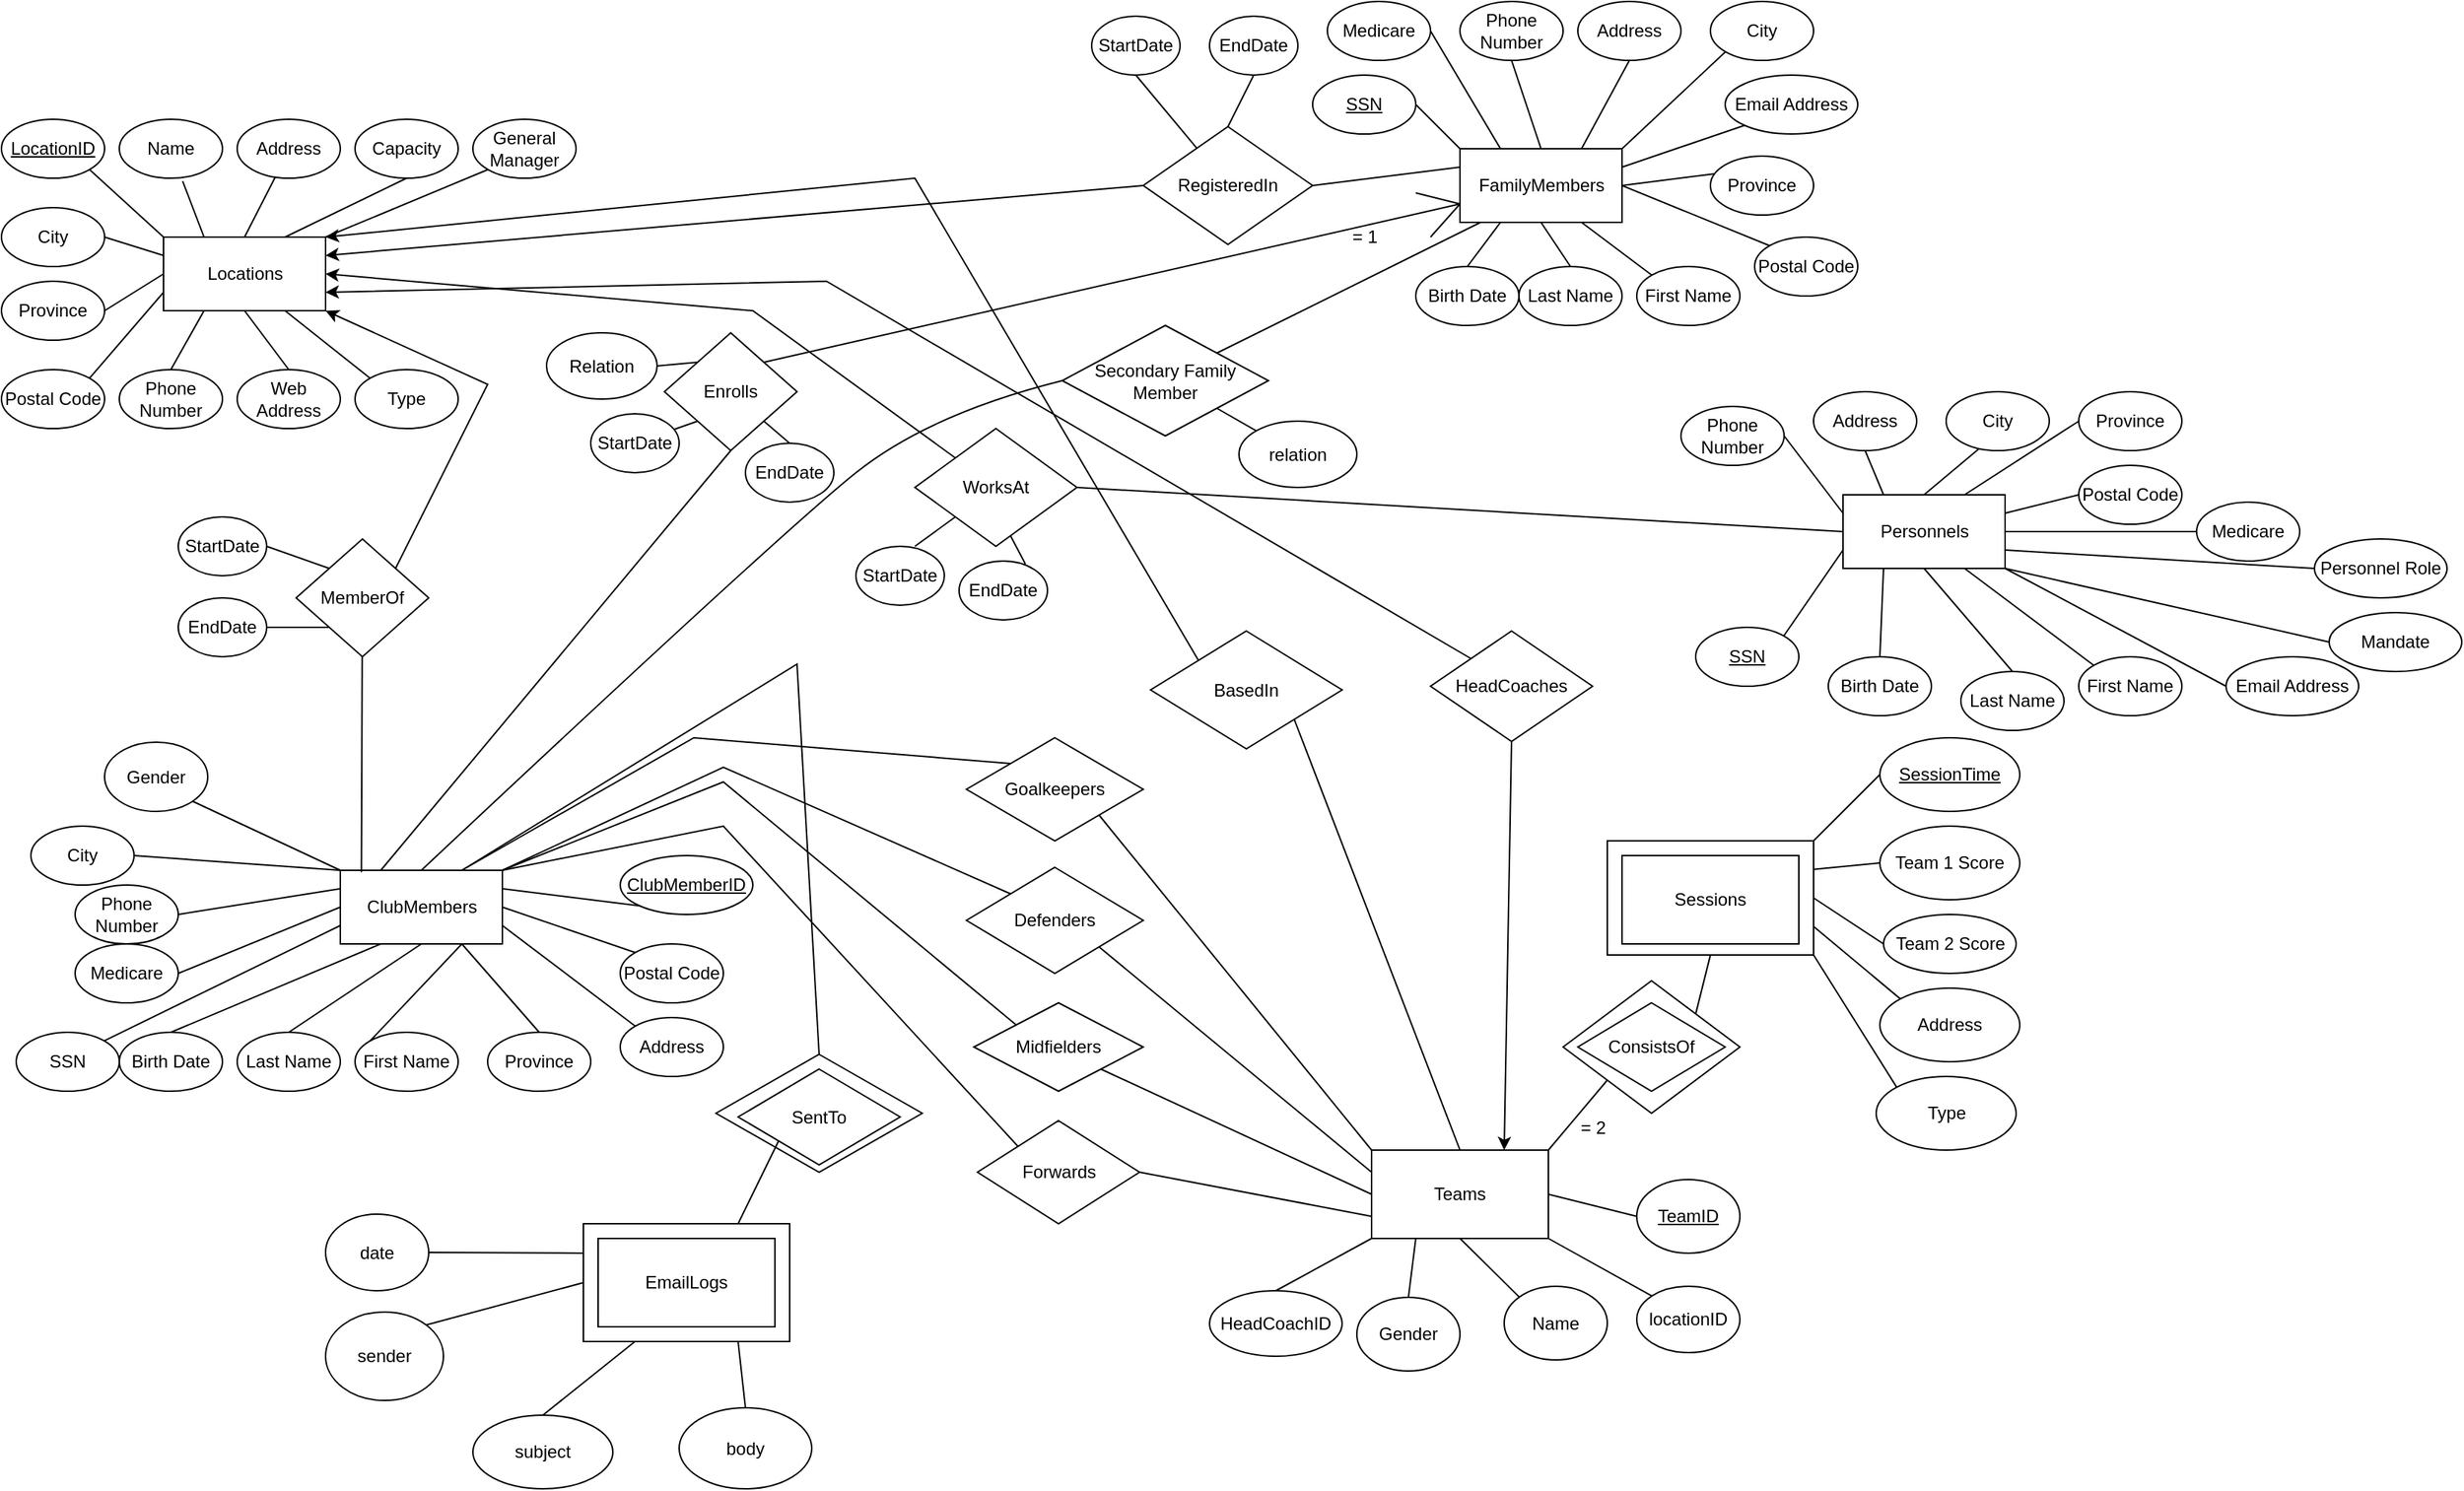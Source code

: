 <mxfile version="24.7.6">
  <diagram id="PduiRk3ix0ZuUrKhneiX" name="Page-1">
    <mxGraphModel dx="1017" dy="1063" grid="1" gridSize="10" guides="1" tooltips="1" connect="1" arrows="1" fold="1" page="1" pageScale="1" pageWidth="850" pageHeight="1100" math="0" shadow="0">
      <root>
        <mxCell id="0" />
        <mxCell id="1" parent="0" />
        <mxCell id="0dUQADnMDY5YHksmvv1D-4" value="" style="rhombus;whiteSpace=wrap;html=1;" vertex="1" parent="1">
          <mxGeometry x="495" y="715" width="140" height="80" as="geometry" />
        </mxCell>
        <mxCell id="0dUQADnMDY5YHksmvv1D-2" value="" style="rounded=0;whiteSpace=wrap;html=1;" vertex="1" parent="1">
          <mxGeometry x="405" y="830" width="140" height="80" as="geometry" />
        </mxCell>
        <mxCell id="QCpaHLtWhwNUp073Cbd7-27" value="" style="rhombus;whiteSpace=wrap;html=1;" parent="1" vertex="1">
          <mxGeometry x="1070" y="665" width="120" height="90" as="geometry" />
        </mxCell>
        <mxCell id="B6rONMkFjjqVBBVzJMFH-3" value="Locations" style="html=1;" parent="1" vertex="1">
          <mxGeometry x="120" y="160" width="110" height="50" as="geometry" />
        </mxCell>
        <mxCell id="B6rONMkFjjqVBBVzJMFH-4" value="&lt;u&gt;LocationID&lt;/u&gt;" style="ellipse;whiteSpace=wrap;html=1;" parent="1" vertex="1">
          <mxGeometry x="10" y="80" width="70" height="40" as="geometry" />
        </mxCell>
        <mxCell id="B6rONMkFjjqVBBVzJMFH-6" value="Type" style="ellipse;whiteSpace=wrap;html=1;" parent="1" vertex="1">
          <mxGeometry x="250" y="250" width="70" height="40" as="geometry" />
        </mxCell>
        <mxCell id="B6rONMkFjjqVBBVzJMFH-7" value="Web Address" style="ellipse;whiteSpace=wrap;html=1;" parent="1" vertex="1">
          <mxGeometry x="170" y="250" width="70" height="40" as="geometry" />
        </mxCell>
        <mxCell id="B6rONMkFjjqVBBVzJMFH-8" value="Phone Number" style="ellipse;whiteSpace=wrap;html=1;" parent="1" vertex="1">
          <mxGeometry x="90" y="250" width="70" height="40" as="geometry" />
        </mxCell>
        <mxCell id="B6rONMkFjjqVBBVzJMFH-9" value="Postal Code" style="ellipse;whiteSpace=wrap;html=1;" parent="1" vertex="1">
          <mxGeometry x="10" y="250" width="70" height="40" as="geometry" />
        </mxCell>
        <mxCell id="B6rONMkFjjqVBBVzJMFH-10" value="Province" style="ellipse;whiteSpace=wrap;html=1;" parent="1" vertex="1">
          <mxGeometry x="10" y="190" width="70" height="40" as="geometry" />
        </mxCell>
        <mxCell id="B6rONMkFjjqVBBVzJMFH-11" value="City" style="ellipse;whiteSpace=wrap;html=1;" parent="1" vertex="1">
          <mxGeometry x="10" y="140" width="70" height="40" as="geometry" />
        </mxCell>
        <mxCell id="B6rONMkFjjqVBBVzJMFH-12" value="Address" style="ellipse;whiteSpace=wrap;html=1;" parent="1" vertex="1">
          <mxGeometry x="170" y="80" width="70" height="40" as="geometry" />
        </mxCell>
        <mxCell id="B6rONMkFjjqVBBVzJMFH-13" value="Name" style="ellipse;whiteSpace=wrap;html=1;" parent="1" vertex="1">
          <mxGeometry x="90" y="80" width="70" height="40" as="geometry" />
        </mxCell>
        <mxCell id="B6rONMkFjjqVBBVzJMFH-14" value="General Manager" style="ellipse;whiteSpace=wrap;html=1;" parent="1" vertex="1">
          <mxGeometry x="330" y="80" width="70" height="40" as="geometry" />
        </mxCell>
        <mxCell id="B6rONMkFjjqVBBVzJMFH-15" value="Capacity" style="ellipse;whiteSpace=wrap;html=1;" parent="1" vertex="1">
          <mxGeometry x="250" y="80" width="70" height="40" as="geometry" />
        </mxCell>
        <mxCell id="B6rONMkFjjqVBBVzJMFH-16" value="" style="endArrow=none;html=1;rounded=0;entryX=0;entryY=0;entryDx=0;entryDy=0;exitX=1;exitY=1;exitDx=0;exitDy=0;" parent="1" source="B6rONMkFjjqVBBVzJMFH-4" target="B6rONMkFjjqVBBVzJMFH-3" edge="1">
          <mxGeometry width="50" height="50" relative="1" as="geometry">
            <mxPoint x="100" y="210" as="sourcePoint" />
            <mxPoint x="150" y="160" as="targetPoint" />
          </mxGeometry>
        </mxCell>
        <mxCell id="B6rONMkFjjqVBBVzJMFH-17" value="" style="endArrow=none;html=1;rounded=0;entryX=0.614;entryY=1.05;entryDx=0;entryDy=0;entryPerimeter=0;exitX=0.25;exitY=0;exitDx=0;exitDy=0;" parent="1" source="B6rONMkFjjqVBBVzJMFH-3" target="B6rONMkFjjqVBBVzJMFH-13" edge="1">
          <mxGeometry width="50" height="50" relative="1" as="geometry">
            <mxPoint x="190" y="180" as="sourcePoint" />
            <mxPoint x="240" y="130" as="targetPoint" />
          </mxGeometry>
        </mxCell>
        <mxCell id="B6rONMkFjjqVBBVzJMFH-18" value="" style="endArrow=none;html=1;rounded=0;entryX=0.371;entryY=0.975;entryDx=0;entryDy=0;entryPerimeter=0;exitX=0.5;exitY=0;exitDx=0;exitDy=0;" parent="1" source="B6rONMkFjjqVBBVzJMFH-3" target="B6rONMkFjjqVBBVzJMFH-12" edge="1">
          <mxGeometry width="50" height="50" relative="1" as="geometry">
            <mxPoint x="180" y="170" as="sourcePoint" />
            <mxPoint x="280" y="140" as="targetPoint" />
          </mxGeometry>
        </mxCell>
        <mxCell id="B6rONMkFjjqVBBVzJMFH-19" value="" style="endArrow=none;html=1;rounded=0;entryX=0.5;entryY=1;entryDx=0;entryDy=0;exitX=0.75;exitY=0;exitDx=0;exitDy=0;" parent="1" source="B6rONMkFjjqVBBVzJMFH-3" target="B6rONMkFjjqVBBVzJMFH-15" edge="1">
          <mxGeometry width="50" height="50" relative="1" as="geometry">
            <mxPoint x="260" y="200" as="sourcePoint" />
            <mxPoint x="310" y="150" as="targetPoint" />
          </mxGeometry>
        </mxCell>
        <mxCell id="B6rONMkFjjqVBBVzJMFH-20" value="" style="endArrow=none;html=1;rounded=0;entryX=0;entryY=1;entryDx=0;entryDy=0;exitX=1;exitY=0;exitDx=0;exitDy=0;" parent="1" source="B6rONMkFjjqVBBVzJMFH-3" target="B6rONMkFjjqVBBVzJMFH-14" edge="1">
          <mxGeometry width="50" height="50" relative="1" as="geometry">
            <mxPoint x="270" y="190" as="sourcePoint" />
            <mxPoint x="320" y="140" as="targetPoint" />
          </mxGeometry>
        </mxCell>
        <mxCell id="B6rONMkFjjqVBBVzJMFH-21" value="" style="endArrow=none;html=1;rounded=0;entryX=1;entryY=0.5;entryDx=0;entryDy=0;exitX=0;exitY=0.25;exitDx=0;exitDy=0;" parent="1" source="B6rONMkFjjqVBBVzJMFH-3" target="B6rONMkFjjqVBBVzJMFH-11" edge="1">
          <mxGeometry width="50" height="50" relative="1" as="geometry">
            <mxPoint x="70" y="360" as="sourcePoint" />
            <mxPoint x="120" y="310" as="targetPoint" />
          </mxGeometry>
        </mxCell>
        <mxCell id="B6rONMkFjjqVBBVzJMFH-22" value="" style="endArrow=none;html=1;rounded=0;entryX=1;entryY=0.5;entryDx=0;entryDy=0;exitX=0;exitY=0.5;exitDx=0;exitDy=0;" parent="1" source="B6rONMkFjjqVBBVzJMFH-3" target="B6rONMkFjjqVBBVzJMFH-10" edge="1">
          <mxGeometry width="50" height="50" relative="1" as="geometry">
            <mxPoint x="80" y="250" as="sourcePoint" />
            <mxPoint x="130" y="200" as="targetPoint" />
          </mxGeometry>
        </mxCell>
        <mxCell id="B6rONMkFjjqVBBVzJMFH-23" value="" style="endArrow=none;html=1;rounded=0;entryX=1;entryY=0;entryDx=0;entryDy=0;exitX=0;exitY=0.75;exitDx=0;exitDy=0;" parent="1" source="B6rONMkFjjqVBBVzJMFH-3" target="B6rONMkFjjqVBBVzJMFH-9" edge="1">
          <mxGeometry width="50" height="50" relative="1" as="geometry">
            <mxPoint x="110" y="270" as="sourcePoint" />
            <mxPoint x="160" y="220" as="targetPoint" />
          </mxGeometry>
        </mxCell>
        <mxCell id="B6rONMkFjjqVBBVzJMFH-24" value="" style="endArrow=none;html=1;rounded=0;entryX=0.25;entryY=1;entryDx=0;entryDy=0;exitX=0.5;exitY=0;exitDx=0;exitDy=0;" parent="1" source="B6rONMkFjjqVBBVzJMFH-8" target="B6rONMkFjjqVBBVzJMFH-3" edge="1">
          <mxGeometry width="50" height="50" relative="1" as="geometry">
            <mxPoint x="140" y="270" as="sourcePoint" />
            <mxPoint x="190" y="220" as="targetPoint" />
          </mxGeometry>
        </mxCell>
        <mxCell id="B6rONMkFjjqVBBVzJMFH-25" value="" style="endArrow=none;html=1;rounded=0;entryX=0.5;entryY=1;entryDx=0;entryDy=0;exitX=0.5;exitY=0;exitDx=0;exitDy=0;" parent="1" source="B6rONMkFjjqVBBVzJMFH-7" target="B6rONMkFjjqVBBVzJMFH-3" edge="1">
          <mxGeometry width="50" height="50" relative="1" as="geometry">
            <mxPoint x="190" y="270" as="sourcePoint" />
            <mxPoint x="240" y="220" as="targetPoint" />
          </mxGeometry>
        </mxCell>
        <mxCell id="B6rONMkFjjqVBBVzJMFH-26" value="" style="endArrow=none;html=1;rounded=0;entryX=0.75;entryY=1;entryDx=0;entryDy=0;exitX=0;exitY=0;exitDx=0;exitDy=0;" parent="1" source="B6rONMkFjjqVBBVzJMFH-6" target="B6rONMkFjjqVBBVzJMFH-3" edge="1">
          <mxGeometry width="50" height="50" relative="1" as="geometry">
            <mxPoint x="250" y="250" as="sourcePoint" />
            <mxPoint x="300" y="200" as="targetPoint" />
          </mxGeometry>
        </mxCell>
        <mxCell id="B6rONMkFjjqVBBVzJMFH-30" value="ClubMembers" style="html=1;" parent="1" vertex="1">
          <mxGeometry x="240" y="590" width="110" height="50" as="geometry" />
        </mxCell>
        <mxCell id="B6rONMkFjjqVBBVzJMFH-31" value="City" style="ellipse;whiteSpace=wrap;html=1;" parent="1" vertex="1">
          <mxGeometry x="30" y="560" width="70" height="40" as="geometry" />
        </mxCell>
        <mxCell id="B6rONMkFjjqVBBVzJMFH-32" value="First Name" style="ellipse;whiteSpace=wrap;html=1;" parent="1" vertex="1">
          <mxGeometry x="250" y="700" width="70" height="40" as="geometry" />
        </mxCell>
        <mxCell id="B6rONMkFjjqVBBVzJMFH-33" value="Last Name" style="ellipse;whiteSpace=wrap;html=1;" parent="1" vertex="1">
          <mxGeometry x="170" y="700" width="70" height="40" as="geometry" />
        </mxCell>
        <mxCell id="B6rONMkFjjqVBBVzJMFH-34" value="Birth Date" style="ellipse;whiteSpace=wrap;html=1;" parent="1" vertex="1">
          <mxGeometry x="90" y="700" width="70" height="40" as="geometry" />
        </mxCell>
        <mxCell id="B6rONMkFjjqVBBVzJMFH-35" value="SSN" style="ellipse;whiteSpace=wrap;html=1;" parent="1" vertex="1">
          <mxGeometry x="20" y="700" width="70" height="40" as="geometry" />
        </mxCell>
        <mxCell id="B6rONMkFjjqVBBVzJMFH-36" value="Medicare" style="ellipse;whiteSpace=wrap;html=1;" parent="1" vertex="1">
          <mxGeometry x="60" y="640" width="70" height="40" as="geometry" />
        </mxCell>
        <mxCell id="B6rONMkFjjqVBBVzJMFH-37" value="Phone Number" style="ellipse;whiteSpace=wrap;html=1;" parent="1" vertex="1">
          <mxGeometry x="60" y="600" width="70" height="40" as="geometry" />
        </mxCell>
        <mxCell id="B6rONMkFjjqVBBVzJMFH-38" value="Address" style="ellipse;whiteSpace=wrap;html=1;" parent="1" vertex="1">
          <mxGeometry x="430" y="690" width="70" height="40" as="geometry" />
        </mxCell>
        <mxCell id="B6rONMkFjjqVBBVzJMFH-39" value="Province" style="ellipse;whiteSpace=wrap;html=1;" parent="1" vertex="1">
          <mxGeometry x="340" y="700" width="70" height="40" as="geometry" />
        </mxCell>
        <mxCell id="B6rONMkFjjqVBBVzJMFH-40" value="&lt;u&gt;ClubMemberID&lt;/u&gt;" style="ellipse;whiteSpace=wrap;html=1;" parent="1" vertex="1">
          <mxGeometry x="430" y="580" width="90" height="40" as="geometry" />
        </mxCell>
        <mxCell id="B6rONMkFjjqVBBVzJMFH-41" value="Postal Code" style="ellipse;whiteSpace=wrap;html=1;" parent="1" vertex="1">
          <mxGeometry x="430" y="640" width="70" height="40" as="geometry" />
        </mxCell>
        <mxCell id="B6rONMkFjjqVBBVzJMFH-42" value="" style="endArrow=none;html=1;rounded=0;entryX=0;entryY=0;entryDx=0;entryDy=0;exitX=1;exitY=0.5;exitDx=0;exitDy=0;" parent="1" source="B6rONMkFjjqVBBVzJMFH-31" target="B6rONMkFjjqVBBVzJMFH-30" edge="1">
          <mxGeometry width="50" height="50" relative="1" as="geometry">
            <mxPoint x="130.0" y="580" as="sourcePoint" />
            <mxPoint x="20" y="590" as="targetPoint" />
          </mxGeometry>
        </mxCell>
        <mxCell id="B6rONMkFjjqVBBVzJMFH-43" value="" style="endArrow=none;html=1;rounded=0;entryX=0.5;entryY=0;entryDx=0;entryDy=0;exitX=0.75;exitY=1;exitDx=0;exitDy=0;" parent="1" source="B6rONMkFjjqVBBVzJMFH-30" target="B6rONMkFjjqVBBVzJMFH-39" edge="1">
          <mxGeometry width="50" height="50" relative="1" as="geometry">
            <mxPoint x="60" y="610" as="sourcePoint" />
            <mxPoint x="375.0" y="700" as="targetPoint" />
          </mxGeometry>
        </mxCell>
        <mxCell id="B6rONMkFjjqVBBVzJMFH-44" value="" style="endArrow=none;html=1;rounded=0;entryX=0;entryY=0;entryDx=0;entryDy=0;exitX=1;exitY=0.75;exitDx=0;exitDy=0;" parent="1" source="B6rONMkFjjqVBBVzJMFH-30" target="B6rONMkFjjqVBBVzJMFH-38" edge="1">
          <mxGeometry width="50" height="50" relative="1" as="geometry">
            <mxPoint x="50" y="600" as="sourcePoint" />
            <mxPoint x="150" y="570" as="targetPoint" />
          </mxGeometry>
        </mxCell>
        <mxCell id="B6rONMkFjjqVBBVzJMFH-45" value="" style="endArrow=none;html=1;rounded=0;entryX=0;entryY=0;entryDx=0;entryDy=0;exitX=1;exitY=0.5;exitDx=0;exitDy=0;" parent="1" source="B6rONMkFjjqVBBVzJMFH-30" target="B6rONMkFjjqVBBVzJMFH-41" edge="1">
          <mxGeometry width="50" height="50" relative="1" as="geometry">
            <mxPoint x="130" y="630" as="sourcePoint" />
            <mxPoint x="180" y="580" as="targetPoint" />
          </mxGeometry>
        </mxCell>
        <mxCell id="B6rONMkFjjqVBBVzJMFH-46" value="" style="endArrow=none;html=1;rounded=0;entryX=0;entryY=1;entryDx=0;entryDy=0;exitX=1;exitY=0.25;exitDx=0;exitDy=0;" parent="1" source="B6rONMkFjjqVBBVzJMFH-30" target="B6rONMkFjjqVBBVzJMFH-40" edge="1">
          <mxGeometry width="50" height="50" relative="1" as="geometry">
            <mxPoint x="140" y="620" as="sourcePoint" />
            <mxPoint x="190" y="570" as="targetPoint" />
          </mxGeometry>
        </mxCell>
        <mxCell id="B6rONMkFjjqVBBVzJMFH-47" value="" style="endArrow=none;html=1;rounded=0;entryX=1;entryY=0.5;entryDx=0;entryDy=0;exitX=0;exitY=0.25;exitDx=0;exitDy=0;" parent="1" source="B6rONMkFjjqVBBVzJMFH-30" target="B6rONMkFjjqVBBVzJMFH-37" edge="1">
          <mxGeometry width="50" height="50" relative="1" as="geometry">
            <mxPoint x="-60" y="790" as="sourcePoint" />
            <mxPoint x="-10" y="740" as="targetPoint" />
          </mxGeometry>
        </mxCell>
        <mxCell id="B6rONMkFjjqVBBVzJMFH-48" value="" style="endArrow=none;html=1;rounded=0;entryX=1;entryY=0.5;entryDx=0;entryDy=0;exitX=0;exitY=0.5;exitDx=0;exitDy=0;" parent="1" source="B6rONMkFjjqVBBVzJMFH-30" target="B6rONMkFjjqVBBVzJMFH-36" edge="1">
          <mxGeometry width="50" height="50" relative="1" as="geometry">
            <mxPoint x="-50" y="680" as="sourcePoint" />
            <mxPoint y="630" as="targetPoint" />
          </mxGeometry>
        </mxCell>
        <mxCell id="B6rONMkFjjqVBBVzJMFH-49" value="" style="endArrow=none;html=1;rounded=0;entryX=1;entryY=0;entryDx=0;entryDy=0;exitX=0;exitY=0.75;exitDx=0;exitDy=0;" parent="1" source="B6rONMkFjjqVBBVzJMFH-30" target="B6rONMkFjjqVBBVzJMFH-35" edge="1">
          <mxGeometry width="50" height="50" relative="1" as="geometry">
            <mxPoint x="-20" y="700" as="sourcePoint" />
            <mxPoint x="30" y="650" as="targetPoint" />
          </mxGeometry>
        </mxCell>
        <mxCell id="B6rONMkFjjqVBBVzJMFH-50" value="" style="endArrow=none;html=1;rounded=0;entryX=0.25;entryY=1;entryDx=0;entryDy=0;exitX=0.5;exitY=0;exitDx=0;exitDy=0;" parent="1" source="B6rONMkFjjqVBBVzJMFH-34" target="B6rONMkFjjqVBBVzJMFH-30" edge="1">
          <mxGeometry width="50" height="50" relative="1" as="geometry">
            <mxPoint x="10" y="700" as="sourcePoint" />
            <mxPoint x="60" y="650" as="targetPoint" />
          </mxGeometry>
        </mxCell>
        <mxCell id="B6rONMkFjjqVBBVzJMFH-51" value="" style="endArrow=none;html=1;rounded=0;entryX=0.5;entryY=1;entryDx=0;entryDy=0;exitX=0.5;exitY=0;exitDx=0;exitDy=0;" parent="1" source="B6rONMkFjjqVBBVzJMFH-33" target="B6rONMkFjjqVBBVzJMFH-30" edge="1">
          <mxGeometry width="50" height="50" relative="1" as="geometry">
            <mxPoint x="60" y="700" as="sourcePoint" />
            <mxPoint x="110" y="650" as="targetPoint" />
          </mxGeometry>
        </mxCell>
        <mxCell id="B6rONMkFjjqVBBVzJMFH-52" value="" style="endArrow=none;html=1;rounded=0;entryX=0.75;entryY=1;entryDx=0;entryDy=0;exitX=0;exitY=0;exitDx=0;exitDy=0;" parent="1" source="B6rONMkFjjqVBBVzJMFH-32" target="B6rONMkFjjqVBBVzJMFH-30" edge="1">
          <mxGeometry width="50" height="50" relative="1" as="geometry">
            <mxPoint x="120" y="680" as="sourcePoint" />
            <mxPoint x="170" y="630" as="targetPoint" />
          </mxGeometry>
        </mxCell>
        <mxCell id="B6rONMkFjjqVBBVzJMFH-54" value="FamilyMembers" style="html=1;" parent="1" vertex="1">
          <mxGeometry x="1000" y="100" width="110" height="50" as="geometry" />
        </mxCell>
        <mxCell id="B6rONMkFjjqVBBVzJMFH-55" value="City" style="ellipse;whiteSpace=wrap;html=1;" parent="1" vertex="1">
          <mxGeometry x="1170" width="70" height="40" as="geometry" />
        </mxCell>
        <mxCell id="B6rONMkFjjqVBBVzJMFH-56" value="First Name" style="ellipse;whiteSpace=wrap;html=1;" parent="1" vertex="1">
          <mxGeometry x="1120" y="180" width="70" height="40" as="geometry" />
        </mxCell>
        <mxCell id="B6rONMkFjjqVBBVzJMFH-57" value="Last Name" style="ellipse;whiteSpace=wrap;html=1;" parent="1" vertex="1">
          <mxGeometry x="1040" y="180" width="70" height="40" as="geometry" />
        </mxCell>
        <mxCell id="B6rONMkFjjqVBBVzJMFH-58" value="Birth Date" style="ellipse;whiteSpace=wrap;html=1;" parent="1" vertex="1">
          <mxGeometry x="970" y="180" width="70" height="40" as="geometry" />
        </mxCell>
        <mxCell id="B6rONMkFjjqVBBVzJMFH-59" value="&lt;u&gt;SSN&lt;/u&gt;" style="ellipse;whiteSpace=wrap;html=1;" parent="1" vertex="1">
          <mxGeometry x="900" y="50" width="70" height="40" as="geometry" />
        </mxCell>
        <mxCell id="B6rONMkFjjqVBBVzJMFH-60" value="Medicare" style="ellipse;whiteSpace=wrap;html=1;" parent="1" vertex="1">
          <mxGeometry x="910" width="70" height="40" as="geometry" />
        </mxCell>
        <mxCell id="B6rONMkFjjqVBBVzJMFH-61" value="Phone Number" style="ellipse;whiteSpace=wrap;html=1;" parent="1" vertex="1">
          <mxGeometry x="1000" width="70" height="40" as="geometry" />
        </mxCell>
        <mxCell id="B6rONMkFjjqVBBVzJMFH-62" value="Address" style="ellipse;whiteSpace=wrap;html=1;" parent="1" vertex="1">
          <mxGeometry x="1080" width="70" height="40" as="geometry" />
        </mxCell>
        <mxCell id="B6rONMkFjjqVBBVzJMFH-63" value="Province" style="ellipse;whiteSpace=wrap;html=1;" parent="1" vertex="1">
          <mxGeometry x="1170" y="105" width="70" height="40" as="geometry" />
        </mxCell>
        <mxCell id="B6rONMkFjjqVBBVzJMFH-64" value="Email Address" style="ellipse;whiteSpace=wrap;html=1;" parent="1" vertex="1">
          <mxGeometry x="1180" y="50" width="90" height="40" as="geometry" />
        </mxCell>
        <mxCell id="B6rONMkFjjqVBBVzJMFH-65" value="Postal Code" style="ellipse;whiteSpace=wrap;html=1;" parent="1" vertex="1">
          <mxGeometry x="1200" y="160" width="70" height="40" as="geometry" />
        </mxCell>
        <mxCell id="B6rONMkFjjqVBBVzJMFH-66" value="" style="endArrow=none;html=1;rounded=0;exitX=0;exitY=1;exitDx=0;exitDy=0;" parent="1" source="B6rONMkFjjqVBBVzJMFH-55" edge="1">
          <mxGeometry width="50" height="50" relative="1" as="geometry">
            <mxPoint x="700" y="300" as="sourcePoint" />
            <mxPoint x="1110" y="100" as="targetPoint" />
          </mxGeometry>
        </mxCell>
        <mxCell id="B6rONMkFjjqVBBVzJMFH-67" value="" style="endArrow=none;html=1;rounded=0;entryX=0.043;entryY=0.3;entryDx=0;entryDy=0;exitX=1;exitY=0.5;exitDx=0;exitDy=0;entryPerimeter=0;" parent="1" source="B6rONMkFjjqVBBVzJMFH-54" target="B6rONMkFjjqVBBVzJMFH-63" edge="1">
          <mxGeometry width="50" height="50" relative="1" as="geometry">
            <mxPoint x="790" y="270" as="sourcePoint" />
            <mxPoint x="840" y="220" as="targetPoint" />
          </mxGeometry>
        </mxCell>
        <mxCell id="B6rONMkFjjqVBBVzJMFH-68" value="" style="endArrow=none;html=1;rounded=0;entryX=0.5;entryY=1;entryDx=0;entryDy=0;exitX=0.75;exitY=0;exitDx=0;exitDy=0;" parent="1" source="B6rONMkFjjqVBBVzJMFH-54" target="B6rONMkFjjqVBBVzJMFH-62" edge="1">
          <mxGeometry width="50" height="50" relative="1" as="geometry">
            <mxPoint x="780" y="260" as="sourcePoint" />
            <mxPoint x="880" y="230" as="targetPoint" />
          </mxGeometry>
        </mxCell>
        <mxCell id="B6rONMkFjjqVBBVzJMFH-69" value="" style="endArrow=none;html=1;rounded=0;entryX=0;entryY=0;entryDx=0;entryDy=0;exitX=1;exitY=0.5;exitDx=0;exitDy=0;" parent="1" source="B6rONMkFjjqVBBVzJMFH-54" target="B6rONMkFjjqVBBVzJMFH-65" edge="1">
          <mxGeometry width="50" height="50" relative="1" as="geometry">
            <mxPoint x="860" y="290" as="sourcePoint" />
            <mxPoint x="910" y="240" as="targetPoint" />
          </mxGeometry>
        </mxCell>
        <mxCell id="B6rONMkFjjqVBBVzJMFH-70" value="" style="endArrow=none;html=1;rounded=0;entryX=0;entryY=1;entryDx=0;entryDy=0;exitX=1;exitY=0.25;exitDx=0;exitDy=0;" parent="1" source="B6rONMkFjjqVBBVzJMFH-54" target="B6rONMkFjjqVBBVzJMFH-64" edge="1">
          <mxGeometry width="50" height="50" relative="1" as="geometry">
            <mxPoint x="870" y="280" as="sourcePoint" />
            <mxPoint x="920" y="230" as="targetPoint" />
          </mxGeometry>
        </mxCell>
        <mxCell id="B6rONMkFjjqVBBVzJMFH-71" value="" style="endArrow=none;html=1;rounded=0;entryX=0.5;entryY=1;entryDx=0;entryDy=0;exitX=0.5;exitY=0;exitDx=0;exitDy=0;" parent="1" source="B6rONMkFjjqVBBVzJMFH-54" target="B6rONMkFjjqVBBVzJMFH-61" edge="1">
          <mxGeometry width="50" height="50" relative="1" as="geometry">
            <mxPoint x="670" y="450" as="sourcePoint" />
            <mxPoint x="720" y="400" as="targetPoint" />
          </mxGeometry>
        </mxCell>
        <mxCell id="B6rONMkFjjqVBBVzJMFH-72" value="" style="endArrow=none;html=1;rounded=0;entryX=1;entryY=0.5;entryDx=0;entryDy=0;exitX=0.25;exitY=0;exitDx=0;exitDy=0;" parent="1" source="B6rONMkFjjqVBBVzJMFH-54" target="B6rONMkFjjqVBBVzJMFH-60" edge="1">
          <mxGeometry width="50" height="50" relative="1" as="geometry">
            <mxPoint x="680" y="340" as="sourcePoint" />
            <mxPoint x="730" y="290" as="targetPoint" />
          </mxGeometry>
        </mxCell>
        <mxCell id="B6rONMkFjjqVBBVzJMFH-73" value="" style="endArrow=none;html=1;rounded=0;entryX=1;entryY=0.5;entryDx=0;entryDy=0;exitX=0;exitY=0;exitDx=0;exitDy=0;" parent="1" source="B6rONMkFjjqVBBVzJMFH-54" target="B6rONMkFjjqVBBVzJMFH-59" edge="1">
          <mxGeometry width="50" height="50" relative="1" as="geometry">
            <mxPoint x="710" y="360" as="sourcePoint" />
            <mxPoint x="760" y="310" as="targetPoint" />
          </mxGeometry>
        </mxCell>
        <mxCell id="B6rONMkFjjqVBBVzJMFH-74" value="" style="endArrow=none;html=1;rounded=0;entryX=0.25;entryY=1;entryDx=0;entryDy=0;exitX=0.5;exitY=0;exitDx=0;exitDy=0;" parent="1" source="B6rONMkFjjqVBBVzJMFH-58" target="B6rONMkFjjqVBBVzJMFH-54" edge="1">
          <mxGeometry width="50" height="50" relative="1" as="geometry">
            <mxPoint x="740" y="360" as="sourcePoint" />
            <mxPoint x="790" y="310" as="targetPoint" />
          </mxGeometry>
        </mxCell>
        <mxCell id="B6rONMkFjjqVBBVzJMFH-75" value="" style="endArrow=none;html=1;rounded=0;entryX=0.5;entryY=1;entryDx=0;entryDy=0;exitX=0.5;exitY=0;exitDx=0;exitDy=0;" parent="1" source="B6rONMkFjjqVBBVzJMFH-57" target="B6rONMkFjjqVBBVzJMFH-54" edge="1">
          <mxGeometry width="50" height="50" relative="1" as="geometry">
            <mxPoint x="790" y="360" as="sourcePoint" />
            <mxPoint x="840" y="310" as="targetPoint" />
          </mxGeometry>
        </mxCell>
        <mxCell id="B6rONMkFjjqVBBVzJMFH-76" value="" style="endArrow=none;html=1;rounded=0;entryX=0.75;entryY=1;entryDx=0;entryDy=0;exitX=0;exitY=0;exitDx=0;exitDy=0;" parent="1" source="B6rONMkFjjqVBBVzJMFH-56" target="B6rONMkFjjqVBBVzJMFH-54" edge="1">
          <mxGeometry width="50" height="50" relative="1" as="geometry">
            <mxPoint x="850" y="340" as="sourcePoint" />
            <mxPoint x="900" y="290" as="targetPoint" />
          </mxGeometry>
        </mxCell>
        <mxCell id="B6rONMkFjjqVBBVzJMFH-77" value="Personnels" style="html=1;" parent="1" vertex="1">
          <mxGeometry x="1260" y="335" width="110" height="50" as="geometry" />
        </mxCell>
        <mxCell id="B6rONMkFjjqVBBVzJMFH-78" value="City" style="ellipse;whiteSpace=wrap;html=1;" parent="1" vertex="1">
          <mxGeometry x="1330" y="265" width="70" height="40" as="geometry" />
        </mxCell>
        <mxCell id="B6rONMkFjjqVBBVzJMFH-79" value="First Name" style="ellipse;whiteSpace=wrap;html=1;" parent="1" vertex="1">
          <mxGeometry x="1420" y="445" width="70" height="40" as="geometry" />
        </mxCell>
        <mxCell id="B6rONMkFjjqVBBVzJMFH-80" value="Last Name" style="ellipse;whiteSpace=wrap;html=1;" parent="1" vertex="1">
          <mxGeometry x="1340" y="455" width="70" height="40" as="geometry" />
        </mxCell>
        <mxCell id="B6rONMkFjjqVBBVzJMFH-81" value="Birth Date" style="ellipse;whiteSpace=wrap;html=1;" parent="1" vertex="1">
          <mxGeometry x="1250" y="445" width="70" height="40" as="geometry" />
        </mxCell>
        <mxCell id="B6rONMkFjjqVBBVzJMFH-82" value="&lt;u&gt;SSN&lt;/u&gt;" style="ellipse;whiteSpace=wrap;html=1;" parent="1" vertex="1">
          <mxGeometry x="1160" y="425" width="70" height="40" as="geometry" />
        </mxCell>
        <mxCell id="B6rONMkFjjqVBBVzJMFH-83" value="Medicare" style="ellipse;whiteSpace=wrap;html=1;" parent="1" vertex="1">
          <mxGeometry x="1500" y="340" width="70" height="40" as="geometry" />
        </mxCell>
        <mxCell id="B6rONMkFjjqVBBVzJMFH-84" value="Phone Number" style="ellipse;whiteSpace=wrap;html=1;" parent="1" vertex="1">
          <mxGeometry x="1150" y="275" width="70" height="40" as="geometry" />
        </mxCell>
        <mxCell id="B6rONMkFjjqVBBVzJMFH-85" value="Address" style="ellipse;whiteSpace=wrap;html=1;" parent="1" vertex="1">
          <mxGeometry x="1240" y="265" width="70" height="40" as="geometry" />
        </mxCell>
        <mxCell id="B6rONMkFjjqVBBVzJMFH-86" value="Province" style="ellipse;whiteSpace=wrap;html=1;" parent="1" vertex="1">
          <mxGeometry x="1420" y="265" width="70" height="40" as="geometry" />
        </mxCell>
        <mxCell id="B6rONMkFjjqVBBVzJMFH-87" value="Email Address" style="ellipse;whiteSpace=wrap;html=1;" parent="1" vertex="1">
          <mxGeometry x="1520" y="445" width="90" height="40" as="geometry" />
        </mxCell>
        <mxCell id="B6rONMkFjjqVBBVzJMFH-88" value="Postal Code" style="ellipse;whiteSpace=wrap;html=1;" parent="1" vertex="1">
          <mxGeometry x="1420" y="315" width="70" height="40" as="geometry" />
        </mxCell>
        <mxCell id="B6rONMkFjjqVBBVzJMFH-89" value="" style="endArrow=none;html=1;rounded=0;entryX=0.5;entryY=0;entryDx=0;entryDy=0;exitX=0.314;exitY=0.975;exitDx=0;exitDy=0;exitPerimeter=0;" parent="1" source="B6rONMkFjjqVBBVzJMFH-78" target="B6rONMkFjjqVBBVzJMFH-77" edge="1">
          <mxGeometry width="50" height="50" relative="1" as="geometry">
            <mxPoint x="670" y="775" as="sourcePoint" />
            <mxPoint x="720" y="725" as="targetPoint" />
          </mxGeometry>
        </mxCell>
        <mxCell id="B6rONMkFjjqVBBVzJMFH-90" value="" style="endArrow=none;html=1;rounded=0;entryX=0;entryY=0.5;entryDx=0;entryDy=0;exitX=0.75;exitY=0;exitDx=0;exitDy=0;" parent="1" source="B6rONMkFjjqVBBVzJMFH-77" target="B6rONMkFjjqVBBVzJMFH-86" edge="1">
          <mxGeometry width="50" height="50" relative="1" as="geometry">
            <mxPoint x="760" y="745" as="sourcePoint" />
            <mxPoint x="810" y="695" as="targetPoint" />
          </mxGeometry>
        </mxCell>
        <mxCell id="B6rONMkFjjqVBBVzJMFH-91" value="" style="endArrow=none;html=1;rounded=0;entryX=0.5;entryY=1;entryDx=0;entryDy=0;exitX=0.25;exitY=0;exitDx=0;exitDy=0;" parent="1" source="B6rONMkFjjqVBBVzJMFH-77" target="B6rONMkFjjqVBBVzJMFH-85" edge="1">
          <mxGeometry width="50" height="50" relative="1" as="geometry">
            <mxPoint x="750" y="735" as="sourcePoint" />
            <mxPoint x="850" y="705" as="targetPoint" />
          </mxGeometry>
        </mxCell>
        <mxCell id="B6rONMkFjjqVBBVzJMFH-92" value="" style="endArrow=none;html=1;rounded=0;entryX=0;entryY=0.5;entryDx=0;entryDy=0;exitX=1;exitY=0.25;exitDx=0;exitDy=0;" parent="1" source="B6rONMkFjjqVBBVzJMFH-77" target="B6rONMkFjjqVBBVzJMFH-88" edge="1">
          <mxGeometry width="50" height="50" relative="1" as="geometry">
            <mxPoint x="830" y="765" as="sourcePoint" />
            <mxPoint x="880" y="715" as="targetPoint" />
          </mxGeometry>
        </mxCell>
        <mxCell id="B6rONMkFjjqVBBVzJMFH-93" value="" style="endArrow=none;html=1;rounded=0;entryX=0;entryY=0.5;entryDx=0;entryDy=0;exitX=1;exitY=1;exitDx=0;exitDy=0;" parent="1" source="B6rONMkFjjqVBBVzJMFH-77" target="B6rONMkFjjqVBBVzJMFH-87" edge="1">
          <mxGeometry width="50" height="50" relative="1" as="geometry">
            <mxPoint x="840" y="755" as="sourcePoint" />
            <mxPoint x="890" y="705" as="targetPoint" />
          </mxGeometry>
        </mxCell>
        <mxCell id="B6rONMkFjjqVBBVzJMFH-94" value="" style="endArrow=none;html=1;rounded=0;entryX=1;entryY=0.5;entryDx=0;entryDy=0;exitX=0;exitY=0.25;exitDx=0;exitDy=0;" parent="1" source="B6rONMkFjjqVBBVzJMFH-77" target="B6rONMkFjjqVBBVzJMFH-84" edge="1">
          <mxGeometry width="50" height="50" relative="1" as="geometry">
            <mxPoint x="640" y="925" as="sourcePoint" />
            <mxPoint x="690" y="875" as="targetPoint" />
          </mxGeometry>
        </mxCell>
        <mxCell id="B6rONMkFjjqVBBVzJMFH-95" value="" style="endArrow=none;html=1;rounded=0;entryX=0;entryY=0.5;entryDx=0;entryDy=0;exitX=1;exitY=0.5;exitDx=0;exitDy=0;" parent="1" source="B6rONMkFjjqVBBVzJMFH-77" target="B6rONMkFjjqVBBVzJMFH-83" edge="1">
          <mxGeometry width="50" height="50" relative="1" as="geometry">
            <mxPoint x="650" y="815" as="sourcePoint" />
            <mxPoint x="700" y="765" as="targetPoint" />
          </mxGeometry>
        </mxCell>
        <mxCell id="B6rONMkFjjqVBBVzJMFH-96" value="" style="endArrow=none;html=1;rounded=0;entryX=1;entryY=0;entryDx=0;entryDy=0;exitX=0;exitY=0.75;exitDx=0;exitDy=0;" parent="1" source="B6rONMkFjjqVBBVzJMFH-77" target="B6rONMkFjjqVBBVzJMFH-82" edge="1">
          <mxGeometry width="50" height="50" relative="1" as="geometry">
            <mxPoint x="680" y="835" as="sourcePoint" />
            <mxPoint x="730" y="785" as="targetPoint" />
          </mxGeometry>
        </mxCell>
        <mxCell id="B6rONMkFjjqVBBVzJMFH-97" value="" style="endArrow=none;html=1;rounded=0;entryX=0.25;entryY=1;entryDx=0;entryDy=0;exitX=0.5;exitY=0;exitDx=0;exitDy=0;" parent="1" source="B6rONMkFjjqVBBVzJMFH-81" target="B6rONMkFjjqVBBVzJMFH-77" edge="1">
          <mxGeometry width="50" height="50" relative="1" as="geometry">
            <mxPoint x="710" y="835" as="sourcePoint" />
            <mxPoint x="760" y="785" as="targetPoint" />
          </mxGeometry>
        </mxCell>
        <mxCell id="B6rONMkFjjqVBBVzJMFH-98" value="" style="endArrow=none;html=1;rounded=0;entryX=0.5;entryY=1;entryDx=0;entryDy=0;exitX=0.5;exitY=0;exitDx=0;exitDy=0;" parent="1" source="B6rONMkFjjqVBBVzJMFH-80" target="B6rONMkFjjqVBBVzJMFH-77" edge="1">
          <mxGeometry width="50" height="50" relative="1" as="geometry">
            <mxPoint x="760" y="835" as="sourcePoint" />
            <mxPoint x="810" y="785" as="targetPoint" />
          </mxGeometry>
        </mxCell>
        <mxCell id="B6rONMkFjjqVBBVzJMFH-99" value="" style="endArrow=none;html=1;rounded=0;entryX=0.75;entryY=1;entryDx=0;entryDy=0;exitX=0;exitY=0;exitDx=0;exitDy=0;" parent="1" source="B6rONMkFjjqVBBVzJMFH-79" target="B6rONMkFjjqVBBVzJMFH-77" edge="1">
          <mxGeometry width="50" height="50" relative="1" as="geometry">
            <mxPoint x="820" y="815" as="sourcePoint" />
            <mxPoint x="870" y="765" as="targetPoint" />
          </mxGeometry>
        </mxCell>
        <mxCell id="B6rONMkFjjqVBBVzJMFH-100" value="Personnel Role" style="ellipse;whiteSpace=wrap;html=1;" parent="1" vertex="1">
          <mxGeometry x="1580" y="365" width="90" height="40" as="geometry" />
        </mxCell>
        <mxCell id="B6rONMkFjjqVBBVzJMFH-101" value="" style="endArrow=none;html=1;rounded=0;entryX=0;entryY=0.5;entryDx=0;entryDy=0;exitX=1;exitY=0.75;exitDx=0;exitDy=0;" parent="1" source="B6rONMkFjjqVBBVzJMFH-77" target="B6rONMkFjjqVBBVzJMFH-100" edge="1">
          <mxGeometry width="50" height="50" relative="1" as="geometry">
            <mxPoint x="1500" y="585" as="sourcePoint" />
            <mxPoint x="1550" y="535" as="targetPoint" />
          </mxGeometry>
        </mxCell>
        <mxCell id="B6rONMkFjjqVBBVzJMFH-103" value="Mandate" style="ellipse;whiteSpace=wrap;html=1;" parent="1" vertex="1">
          <mxGeometry x="1590" y="415" width="90" height="40" as="geometry" />
        </mxCell>
        <mxCell id="B6rONMkFjjqVBBVzJMFH-104" value="" style="endArrow=none;html=1;rounded=0;entryX=0;entryY=0.5;entryDx=0;entryDy=0;exitX=1;exitY=1;exitDx=0;exitDy=0;" parent="1" source="B6rONMkFjjqVBBVzJMFH-77" target="B6rONMkFjjqVBBVzJMFH-103" edge="1">
          <mxGeometry width="50" height="50" relative="1" as="geometry">
            <mxPoint x="1490" y="445" as="sourcePoint" />
            <mxPoint x="1540" y="395" as="targetPoint" />
          </mxGeometry>
        </mxCell>
        <mxCell id="B6rONMkFjjqVBBVzJMFH-105" value="MemberOf" style="rhombus;whiteSpace=wrap;html=1;" parent="1" vertex="1">
          <mxGeometry x="210" y="365" width="90" height="80" as="geometry" />
        </mxCell>
        <mxCell id="B6rONMkFjjqVBBVzJMFH-106" value="WorksAt" style="rhombus;whiteSpace=wrap;html=1;" parent="1" vertex="1">
          <mxGeometry x="630" y="290" width="110" height="80" as="geometry" />
        </mxCell>
        <mxCell id="B6rONMkFjjqVBBVzJMFH-107" value="Enrolls" style="rhombus;whiteSpace=wrap;html=1;" parent="1" vertex="1">
          <mxGeometry x="460" y="225" width="90" height="80" as="geometry" />
        </mxCell>
        <mxCell id="B6rONMkFjjqVBBVzJMFH-108" value="RegisteredIn" style="rhombus;whiteSpace=wrap;html=1;" parent="1" vertex="1">
          <mxGeometry x="785" y="85" width="115" height="80" as="geometry" />
        </mxCell>
        <mxCell id="B6rONMkFjjqVBBVzJMFH-109" value="" style="endArrow=none;html=1;rounded=0;entryX=0.13;entryY=0.026;entryDx=0;entryDy=0;entryPerimeter=0;" parent="1" source="B6rONMkFjjqVBBVzJMFH-105" target="B6rONMkFjjqVBBVzJMFH-30" edge="1">
          <mxGeometry width="50" height="50" relative="1" as="geometry">
            <mxPoint x="220" y="350" as="sourcePoint" />
            <mxPoint x="270" y="300" as="targetPoint" />
          </mxGeometry>
        </mxCell>
        <mxCell id="B6rONMkFjjqVBBVzJMFH-112" value="" style="endArrow=none;html=1;rounded=0;entryX=0;entryY=0.25;entryDx=0;entryDy=0;exitX=1;exitY=0.5;exitDx=0;exitDy=0;" parent="1" source="B6rONMkFjjqVBBVzJMFH-108" target="B6rONMkFjjqVBBVzJMFH-54" edge="1">
          <mxGeometry width="50" height="50" relative="1" as="geometry">
            <mxPoint x="930" y="180" as="sourcePoint" />
            <mxPoint x="980" y="130" as="targetPoint" />
          </mxGeometry>
        </mxCell>
        <mxCell id="B6rONMkFjjqVBBVzJMFH-115" value="" style="endArrow=none;html=1;rounded=0;entryX=0;entryY=0.75;entryDx=0;entryDy=0;exitX=1;exitY=0;exitDx=0;exitDy=0;" parent="1" source="B6rONMkFjjqVBBVzJMFH-107" target="B6rONMkFjjqVBBVzJMFH-54" edge="1">
          <mxGeometry width="50" height="50" relative="1" as="geometry">
            <mxPoint x="915" y="215" as="sourcePoint" />
            <mxPoint x="950" y="170" as="targetPoint" />
          </mxGeometry>
        </mxCell>
        <mxCell id="B6rONMkFjjqVBBVzJMFH-117" value="" style="endArrow=none;html=1;rounded=0;entryX=0;entryY=0.5;entryDx=0;entryDy=0;exitX=1;exitY=0.5;exitDx=0;exitDy=0;" parent="1" source="B6rONMkFjjqVBBVzJMFH-106" target="B6rONMkFjjqVBBVzJMFH-77" edge="1">
          <mxGeometry width="50" height="50" relative="1" as="geometry">
            <mxPoint x="1140" y="520" as="sourcePoint" />
            <mxPoint x="1200" y="500" as="targetPoint" />
          </mxGeometry>
        </mxCell>
        <mxCell id="_MxBYl4697DWa7cTRO-5-2" value="StartDate" style="ellipse;whiteSpace=wrap;html=1;" parent="1" vertex="1">
          <mxGeometry x="750" y="10" width="60" height="40" as="geometry" />
        </mxCell>
        <mxCell id="_MxBYl4697DWa7cTRO-5-5" value="" style="endArrow=none;html=1;rounded=0;entryX=0.5;entryY=1;entryDx=0;entryDy=0;" parent="1" source="B6rONMkFjjqVBBVzJMFH-108" target="_MxBYl4697DWa7cTRO-5-2" edge="1">
          <mxGeometry width="50" height="50" relative="1" as="geometry">
            <mxPoint x="830" y="120" as="sourcePoint" />
            <mxPoint x="880" y="70" as="targetPoint" />
          </mxGeometry>
        </mxCell>
        <mxCell id="_MxBYl4697DWa7cTRO-5-7" value="EndDate" style="ellipse;whiteSpace=wrap;html=1;" parent="1" vertex="1">
          <mxGeometry x="830" y="10" width="60" height="40" as="geometry" />
        </mxCell>
        <mxCell id="_MxBYl4697DWa7cTRO-5-8" value="" style="endArrow=none;html=1;rounded=0;entryX=0.5;entryY=1;entryDx=0;entryDy=0;exitX=0.5;exitY=0;exitDx=0;exitDy=0;" parent="1" source="B6rONMkFjjqVBBVzJMFH-108" target="_MxBYl4697DWa7cTRO-5-7" edge="1">
          <mxGeometry width="50" height="50" relative="1" as="geometry">
            <mxPoint x="850" y="120" as="sourcePoint" />
            <mxPoint x="900" y="70" as="targetPoint" />
          </mxGeometry>
        </mxCell>
        <mxCell id="_MxBYl4697DWa7cTRO-5-9" value="StartDate" style="ellipse;whiteSpace=wrap;html=1;" parent="1" vertex="1">
          <mxGeometry x="130" y="350" width="60" height="40" as="geometry" />
        </mxCell>
        <mxCell id="_MxBYl4697DWa7cTRO-5-10" value="EndDate" style="ellipse;whiteSpace=wrap;html=1;" parent="1" vertex="1">
          <mxGeometry x="130" y="405" width="60" height="40" as="geometry" />
        </mxCell>
        <mxCell id="_MxBYl4697DWa7cTRO-5-11" value="StartDate" style="ellipse;whiteSpace=wrap;html=1;" parent="1" vertex="1">
          <mxGeometry x="590" y="370" width="60" height="40" as="geometry" />
        </mxCell>
        <mxCell id="_MxBYl4697DWa7cTRO-5-12" value="EndDate" style="ellipse;whiteSpace=wrap;html=1;" parent="1" vertex="1">
          <mxGeometry x="660" y="380" width="60" height="40" as="geometry" />
        </mxCell>
        <mxCell id="_MxBYl4697DWa7cTRO-5-13" value="StartDate" style="ellipse;whiteSpace=wrap;html=1;" parent="1" vertex="1">
          <mxGeometry x="410" y="280" width="60" height="40" as="geometry" />
        </mxCell>
        <mxCell id="_MxBYl4697DWa7cTRO-5-14" value="EndDate" style="ellipse;whiteSpace=wrap;html=1;" parent="1" vertex="1">
          <mxGeometry x="515" y="300" width="60" height="40" as="geometry" />
        </mxCell>
        <mxCell id="_MxBYl4697DWa7cTRO-5-15" value="" style="endArrow=none;html=1;rounded=0;entryX=0;entryY=0;entryDx=0;entryDy=0;exitX=1;exitY=0.5;exitDx=0;exitDy=0;" parent="1" source="_MxBYl4697DWa7cTRO-5-9" target="B6rONMkFjjqVBBVzJMFH-105" edge="1">
          <mxGeometry width="50" height="50" relative="1" as="geometry">
            <mxPoint x="350" y="320" as="sourcePoint" />
            <mxPoint x="400" y="270" as="targetPoint" />
          </mxGeometry>
        </mxCell>
        <mxCell id="_MxBYl4697DWa7cTRO-5-16" value="" style="endArrow=none;html=1;rounded=0;entryX=0;entryY=1;entryDx=0;entryDy=0;exitX=1;exitY=0.5;exitDx=0;exitDy=0;" parent="1" source="_MxBYl4697DWa7cTRO-5-10" target="B6rONMkFjjqVBBVzJMFH-105" edge="1">
          <mxGeometry width="50" height="50" relative="1" as="geometry">
            <mxPoint x="320" y="440" as="sourcePoint" />
            <mxPoint x="370" y="390" as="targetPoint" />
          </mxGeometry>
        </mxCell>
        <mxCell id="_MxBYl4697DWa7cTRO-5-17" value="" style="endArrow=none;html=1;rounded=0;entryX=0;entryY=1;entryDx=0;entryDy=0;" parent="1" source="_MxBYl4697DWa7cTRO-5-13" target="B6rONMkFjjqVBBVzJMFH-107" edge="1">
          <mxGeometry width="50" height="50" relative="1" as="geometry">
            <mxPoint x="430" y="270" as="sourcePoint" />
            <mxPoint x="480" y="220" as="targetPoint" />
          </mxGeometry>
        </mxCell>
        <mxCell id="_MxBYl4697DWa7cTRO-5-18" value="" style="endArrow=none;html=1;rounded=0;entryX=1;entryY=1;entryDx=0;entryDy=0;exitX=0.5;exitY=0;exitDx=0;exitDy=0;" parent="1" source="_MxBYl4697DWa7cTRO-5-14" target="B6rONMkFjjqVBBVzJMFH-107" edge="1">
          <mxGeometry width="50" height="50" relative="1" as="geometry">
            <mxPoint x="530" y="330" as="sourcePoint" />
            <mxPoint x="580" y="280" as="targetPoint" />
          </mxGeometry>
        </mxCell>
        <mxCell id="_MxBYl4697DWa7cTRO-5-19" value="" style="endArrow=none;html=1;rounded=0;entryX=0;entryY=1;entryDx=0;entryDy=0;" parent="1" target="B6rONMkFjjqVBBVzJMFH-106" edge="1">
          <mxGeometry width="50" height="50" relative="1" as="geometry">
            <mxPoint x="630" y="370" as="sourcePoint" />
            <mxPoint x="680" y="320" as="targetPoint" />
          </mxGeometry>
        </mxCell>
        <mxCell id="_MxBYl4697DWa7cTRO-5-20" value="" style="endArrow=none;html=1;rounded=0;entryX=0.591;entryY=0.913;entryDx=0;entryDy=0;entryPerimeter=0;exitX=0.75;exitY=0.05;exitDx=0;exitDy=0;exitPerimeter=0;" parent="1" source="_MxBYl4697DWa7cTRO-5-12" target="B6rONMkFjjqVBBVzJMFH-106" edge="1">
          <mxGeometry width="50" height="50" relative="1" as="geometry">
            <mxPoint x="710" y="400" as="sourcePoint" />
            <mxPoint x="760" y="350" as="targetPoint" />
          </mxGeometry>
        </mxCell>
        <mxCell id="MlcpA8XJV3YfoGQXfNTS-1" value="Secondary Family Member" style="rhombus;whiteSpace=wrap;html=1;" parent="1" vertex="1">
          <mxGeometry x="730" y="220" width="140" height="75" as="geometry" />
        </mxCell>
        <mxCell id="MlcpA8XJV3YfoGQXfNTS-2" value="" style="endArrow=none;html=1;rounded=0;fontSize=12;startSize=8;endSize=8;curved=1;entryX=0.127;entryY=1;entryDx=0;entryDy=0;exitX=1;exitY=0;exitDx=0;exitDy=0;entryPerimeter=0;" parent="1" source="MlcpA8XJV3YfoGQXfNTS-1" target="B6rONMkFjjqVBBVzJMFH-54" edge="1">
          <mxGeometry width="50" height="50" relative="1" as="geometry">
            <mxPoint x="860" y="270" as="sourcePoint" />
            <mxPoint x="910" y="220" as="targetPoint" />
          </mxGeometry>
        </mxCell>
        <mxCell id="MlcpA8XJV3YfoGQXfNTS-3" value="" style="endArrow=none;html=1;rounded=0;fontSize=12;startSize=8;endSize=8;curved=1;entryX=0;entryY=0.5;entryDx=0;entryDy=0;exitX=0.5;exitY=0;exitDx=0;exitDy=0;" parent="1" source="B6rONMkFjjqVBBVzJMFH-30" target="MlcpA8XJV3YfoGQXfNTS-1" edge="1">
          <mxGeometry width="50" height="50" relative="1" as="geometry">
            <mxPoint x="540" y="350" as="sourcePoint" />
            <mxPoint x="710" y="240" as="targetPoint" />
            <Array as="points">
              <mxPoint x="540" y="360" />
              <mxPoint x="640" y="280" />
            </Array>
          </mxGeometry>
        </mxCell>
        <mxCell id="MlcpA8XJV3YfoGQXfNTS-6" value="relation" style="ellipse;whiteSpace=wrap;html=1;" parent="1" vertex="1">
          <mxGeometry x="850" y="285" width="80" height="45" as="geometry" />
        </mxCell>
        <mxCell id="MlcpA8XJV3YfoGQXfNTS-7" value="" style="endArrow=none;html=1;rounded=0;fontSize=12;startSize=8;endSize=8;curved=1;entryX=1;entryY=1;entryDx=0;entryDy=0;exitX=0;exitY=0;exitDx=0;exitDy=0;" parent="1" source="MlcpA8XJV3YfoGQXfNTS-6" target="MlcpA8XJV3YfoGQXfNTS-1" edge="1">
          <mxGeometry width="50" height="50" relative="1" as="geometry">
            <mxPoint x="860" y="280" as="sourcePoint" />
            <mxPoint x="910" y="230" as="targetPoint" />
          </mxGeometry>
        </mxCell>
        <mxCell id="QCpaHLtWhwNUp073Cbd7-2" value="Teams" style="rounded=0;whiteSpace=wrap;html=1;" parent="1" vertex="1">
          <mxGeometry x="940" y="780" width="120" height="60" as="geometry" />
        </mxCell>
        <mxCell id="QCpaHLtWhwNUp073Cbd7-15" value="&lt;u&gt;SessionTime&lt;/u&gt;" style="ellipse;whiteSpace=wrap;html=1;" parent="1" vertex="1">
          <mxGeometry x="1285" y="500" width="95" height="50" as="geometry" />
        </mxCell>
        <mxCell id="QCpaHLtWhwNUp073Cbd7-16" value="Address" style="ellipse;whiteSpace=wrap;html=1;" parent="1" vertex="1">
          <mxGeometry x="1285" y="670" width="95" height="50" as="geometry" />
        </mxCell>
        <mxCell id="QCpaHLtWhwNUp073Cbd7-17" value="Team 1 Score" style="ellipse;whiteSpace=wrap;html=1;" parent="1" vertex="1">
          <mxGeometry x="1285" y="560" width="95" height="50" as="geometry" />
        </mxCell>
        <mxCell id="QCpaHLtWhwNUp073Cbd7-18" value="Team 2 Score" style="ellipse;whiteSpace=wrap;html=1;" parent="1" vertex="1">
          <mxGeometry x="1287.5" y="620" width="90" height="40" as="geometry" />
        </mxCell>
        <mxCell id="QCpaHLtWhwNUp073Cbd7-19" value="Type" style="ellipse;whiteSpace=wrap;html=1;" parent="1" vertex="1">
          <mxGeometry x="1282.5" y="730" width="95" height="50" as="geometry" />
        </mxCell>
        <mxCell id="QCpaHLtWhwNUp073Cbd7-20" value="" style="endArrow=none;html=1;rounded=0;entryX=0;entryY=0.5;entryDx=0;entryDy=0;exitX=1;exitY=0;exitDx=0;exitDy=0;" parent="1" source="QCpaHLtWhwNUp073Cbd7-25" target="QCpaHLtWhwNUp073Cbd7-15" edge="1">
          <mxGeometry width="50" height="50" relative="1" as="geometry">
            <mxPoint x="1160" y="580" as="sourcePoint" />
            <mxPoint x="1210" y="530" as="targetPoint" />
          </mxGeometry>
        </mxCell>
        <mxCell id="QCpaHLtWhwNUp073Cbd7-21" value="" style="endArrow=none;html=1;rounded=0;entryX=0;entryY=0.5;entryDx=0;entryDy=0;exitX=1;exitY=0.25;exitDx=0;exitDy=0;" parent="1" source="QCpaHLtWhwNUp073Cbd7-25" target="QCpaHLtWhwNUp073Cbd7-17" edge="1">
          <mxGeometry width="50" height="50" relative="1" as="geometry">
            <mxPoint x="1140" y="570" as="sourcePoint" />
            <mxPoint x="1190" y="520" as="targetPoint" />
          </mxGeometry>
        </mxCell>
        <mxCell id="QCpaHLtWhwNUp073Cbd7-22" value="" style="endArrow=none;html=1;rounded=0;entryX=0;entryY=0.5;entryDx=0;entryDy=0;exitX=1;exitY=0.5;exitDx=0;exitDy=0;" parent="1" source="QCpaHLtWhwNUp073Cbd7-25" target="QCpaHLtWhwNUp073Cbd7-18" edge="1">
          <mxGeometry width="50" height="50" relative="1" as="geometry">
            <mxPoint x="1230" y="710" as="sourcePoint" />
            <mxPoint x="1280" y="660" as="targetPoint" />
          </mxGeometry>
        </mxCell>
        <mxCell id="QCpaHLtWhwNUp073Cbd7-25" value="" style="rounded=0;whiteSpace=wrap;html=1;" parent="1" vertex="1">
          <mxGeometry x="1100" y="570" width="140" height="77.5" as="geometry" />
        </mxCell>
        <mxCell id="QCpaHLtWhwNUp073Cbd7-23" value="" style="endArrow=none;html=1;rounded=0;entryX=0;entryY=0;entryDx=0;entryDy=0;exitX=1;exitY=0.75;exitDx=0;exitDy=0;" parent="1" source="QCpaHLtWhwNUp073Cbd7-25" target="QCpaHLtWhwNUp073Cbd7-16" edge="1">
          <mxGeometry width="50" height="50" relative="1" as="geometry">
            <mxPoint x="1200" y="710" as="sourcePoint" />
            <mxPoint x="1250" y="660" as="targetPoint" />
          </mxGeometry>
        </mxCell>
        <mxCell id="QCpaHLtWhwNUp073Cbd7-24" value="" style="endArrow=none;html=1;rounded=0;entryX=0;entryY=0;entryDx=0;entryDy=0;exitX=1;exitY=1;exitDx=0;exitDy=0;" parent="1" source="QCpaHLtWhwNUp073Cbd7-25" target="QCpaHLtWhwNUp073Cbd7-19" edge="1">
          <mxGeometry width="50" height="50" relative="1" as="geometry">
            <mxPoint x="1210" y="770" as="sourcePoint" />
            <mxPoint x="1260" y="720" as="targetPoint" />
          </mxGeometry>
        </mxCell>
        <mxCell id="QCpaHLtWhwNUp073Cbd7-1" value="Sessions" style="rounded=0;whiteSpace=wrap;html=1;" parent="1" vertex="1">
          <mxGeometry x="1110" y="580" width="120" height="60" as="geometry" />
        </mxCell>
        <mxCell id="QCpaHLtWhwNUp073Cbd7-26" value="ConsistsOf" style="rhombus;whiteSpace=wrap;html=1;" parent="1" vertex="1">
          <mxGeometry x="1080" y="680" width="100" height="60" as="geometry" />
        </mxCell>
        <mxCell id="QCpaHLtWhwNUp073Cbd7-28" value="" style="endArrow=none;html=1;rounded=0;entryX=0.5;entryY=1;entryDx=0;entryDy=0;exitX=1;exitY=0;exitDx=0;exitDy=0;" parent="1" source="QCpaHLtWhwNUp073Cbd7-27" target="QCpaHLtWhwNUp073Cbd7-25" edge="1">
          <mxGeometry width="50" height="50" relative="1" as="geometry">
            <mxPoint x="1030" y="730" as="sourcePoint" />
            <mxPoint x="1080" y="680" as="targetPoint" />
          </mxGeometry>
        </mxCell>
        <mxCell id="QCpaHLtWhwNUp073Cbd7-29" value="" style="endArrow=none;html=1;rounded=0;entryX=0;entryY=1;entryDx=0;entryDy=0;exitX=1;exitY=0;exitDx=0;exitDy=0;" parent="1" source="QCpaHLtWhwNUp073Cbd7-2" target="QCpaHLtWhwNUp073Cbd7-27" edge="1">
          <mxGeometry width="50" height="50" relative="1" as="geometry">
            <mxPoint x="1030" y="770" as="sourcePoint" />
            <mxPoint x="1080" y="720" as="targetPoint" />
          </mxGeometry>
        </mxCell>
        <mxCell id="QCpaHLtWhwNUp073Cbd7-30" value="&lt;u&gt;TeamID&lt;/u&gt;" style="ellipse;whiteSpace=wrap;html=1;" parent="1" vertex="1">
          <mxGeometry x="1120" y="800" width="70" height="50" as="geometry" />
        </mxCell>
        <mxCell id="QCpaHLtWhwNUp073Cbd7-31" value="locationID" style="ellipse;whiteSpace=wrap;html=1;" parent="1" vertex="1">
          <mxGeometry x="1120" y="872.5" width="70" height="45" as="geometry" />
        </mxCell>
        <mxCell id="QCpaHLtWhwNUp073Cbd7-32" value="Name" style="ellipse;whiteSpace=wrap;html=1;" parent="1" vertex="1">
          <mxGeometry x="1030" y="872.5" width="70" height="50" as="geometry" />
        </mxCell>
        <mxCell id="QCpaHLtWhwNUp073Cbd7-34" value="Gender" style="ellipse;whiteSpace=wrap;html=1;" parent="1" vertex="1">
          <mxGeometry x="930" y="880" width="70" height="50" as="geometry" />
        </mxCell>
        <mxCell id="QCpaHLtWhwNUp073Cbd7-35" value="" style="endArrow=none;html=1;rounded=0;entryX=0.25;entryY=1;entryDx=0;entryDy=0;exitX=0.5;exitY=0;exitDx=0;exitDy=0;" parent="1" source="QCpaHLtWhwNUp073Cbd7-34" target="QCpaHLtWhwNUp073Cbd7-2" edge="1">
          <mxGeometry width="50" height="50" relative="1" as="geometry">
            <mxPoint x="890" y="790" as="sourcePoint" />
            <mxPoint x="940" y="740" as="targetPoint" />
          </mxGeometry>
        </mxCell>
        <mxCell id="QCpaHLtWhwNUp073Cbd7-37" value="" style="endArrow=none;html=1;rounded=0;entryX=0.5;entryY=1;entryDx=0;entryDy=0;exitX=0;exitY=0;exitDx=0;exitDy=0;" parent="1" source="QCpaHLtWhwNUp073Cbd7-32" target="QCpaHLtWhwNUp073Cbd7-2" edge="1">
          <mxGeometry width="50" height="50" relative="1" as="geometry">
            <mxPoint x="1000" y="900" as="sourcePoint" />
            <mxPoint x="1050" y="850" as="targetPoint" />
          </mxGeometry>
        </mxCell>
        <mxCell id="QCpaHLtWhwNUp073Cbd7-38" value="" style="endArrow=none;html=1;rounded=0;entryX=1;entryY=1;entryDx=0;entryDy=0;exitX=0;exitY=0;exitDx=0;exitDy=0;" parent="1" source="QCpaHLtWhwNUp073Cbd7-31" target="QCpaHLtWhwNUp073Cbd7-2" edge="1">
          <mxGeometry width="50" height="50" relative="1" as="geometry">
            <mxPoint x="1040" y="890" as="sourcePoint" />
            <mxPoint x="1090" y="840" as="targetPoint" />
          </mxGeometry>
        </mxCell>
        <mxCell id="QCpaHLtWhwNUp073Cbd7-39" value="" style="endArrow=none;html=1;rounded=0;entryX=0;entryY=0.5;entryDx=0;entryDy=0;exitX=1;exitY=0.5;exitDx=0;exitDy=0;" parent="1" source="QCpaHLtWhwNUp073Cbd7-2" target="QCpaHLtWhwNUp073Cbd7-30" edge="1">
          <mxGeometry width="50" height="50" relative="1" as="geometry">
            <mxPoint x="1050" y="840" as="sourcePoint" />
            <mxPoint x="1100" y="790" as="targetPoint" />
          </mxGeometry>
        </mxCell>
        <mxCell id="QCpaHLtWhwNUp073Cbd7-40" value="Goalkeepers" style="rhombus;whiteSpace=wrap;html=1;" parent="1" vertex="1">
          <mxGeometry x="665" y="500" width="120" height="70" as="geometry" />
        </mxCell>
        <mxCell id="QCpaHLtWhwNUp073Cbd7-41" value="Defenders" style="rhombus;whiteSpace=wrap;html=1;" parent="1" vertex="1">
          <mxGeometry x="665" y="588" width="120" height="72" as="geometry" />
        </mxCell>
        <mxCell id="QCpaHLtWhwNUp073Cbd7-42" value="Midfielders" style="rhombus;whiteSpace=wrap;html=1;" parent="1" vertex="1">
          <mxGeometry x="670" y="680" width="115" height="60" as="geometry" />
        </mxCell>
        <mxCell id="QCpaHLtWhwNUp073Cbd7-43" value="Forwards" style="rhombus;whiteSpace=wrap;html=1;" parent="1" vertex="1">
          <mxGeometry x="672.5" y="760" width="110" height="70" as="geometry" />
        </mxCell>
        <mxCell id="QCpaHLtWhwNUp073Cbd7-46" value="HeadCoaches" style="rhombus;whiteSpace=wrap;html=1;" parent="1" vertex="1">
          <mxGeometry x="980" y="427.5" width="110" height="75" as="geometry" />
        </mxCell>
        <mxCell id="QCpaHLtWhwNUp073Cbd7-47" value="BasedIn" style="rhombus;whiteSpace=wrap;html=1;" parent="1" vertex="1">
          <mxGeometry x="790" y="427.5" width="130" height="80" as="geometry" />
        </mxCell>
        <mxCell id="QCpaHLtWhwNUp073Cbd7-48" value="Gender" style="ellipse;whiteSpace=wrap;html=1;" parent="1" vertex="1">
          <mxGeometry x="80" y="503" width="70" height="47" as="geometry" />
        </mxCell>
        <mxCell id="QCpaHLtWhwNUp073Cbd7-49" value="" style="endArrow=none;html=1;rounded=0;entryX=0;entryY=0;entryDx=0;entryDy=0;exitX=1;exitY=1;exitDx=0;exitDy=0;" parent="1" source="QCpaHLtWhwNUp073Cbd7-48" target="B6rONMkFjjqVBBVzJMFH-30" edge="1">
          <mxGeometry width="50" height="50" relative="1" as="geometry">
            <mxPoint x="150" y="590" as="sourcePoint" />
            <mxPoint x="200" y="540" as="targetPoint" />
          </mxGeometry>
        </mxCell>
        <mxCell id="QCpaHLtWhwNUp073Cbd7-55" value="" style="endArrow=none;html=1;rounded=0;entryX=0;entryY=0.75;entryDx=0;entryDy=0;" parent="1" target="B6rONMkFjjqVBBVzJMFH-54" edge="1">
          <mxGeometry width="50" height="50" relative="1" as="geometry">
            <mxPoint x="970" y="130" as="sourcePoint" />
            <mxPoint x="980" y="120" as="targetPoint" />
          </mxGeometry>
        </mxCell>
        <mxCell id="QCpaHLtWhwNUp073Cbd7-56" value="" style="endArrow=none;html=1;rounded=0;entryX=0;entryY=0.75;entryDx=0;entryDy=0;" parent="1" target="B6rONMkFjjqVBBVzJMFH-54" edge="1">
          <mxGeometry width="50" height="50" relative="1" as="geometry">
            <mxPoint x="980" y="160" as="sourcePoint" />
            <mxPoint x="960" y="150" as="targetPoint" />
          </mxGeometry>
        </mxCell>
        <mxCell id="QCpaHLtWhwNUp073Cbd7-57" value="" style="endArrow=classic;html=1;rounded=0;exitX=0;exitY=0;exitDx=0;exitDy=0;" parent="1" source="B6rONMkFjjqVBBVzJMFH-106" edge="1">
          <mxGeometry width="50" height="50" relative="1" as="geometry">
            <mxPoint x="580" y="300" as="sourcePoint" />
            <mxPoint x="230" y="185" as="targetPoint" />
            <Array as="points">
              <mxPoint x="520" y="210" />
            </Array>
          </mxGeometry>
        </mxCell>
        <mxCell id="QCpaHLtWhwNUp073Cbd7-58" value="= 2" style="text;html=1;align=center;verticalAlign=middle;resizable=0;points=[];autosize=1;strokeColor=none;fillColor=none;" parent="1" vertex="1">
          <mxGeometry x="1070" y="750" width="40" height="30" as="geometry" />
        </mxCell>
        <mxCell id="QCpaHLtWhwNUp073Cbd7-59" value="" style="endArrow=none;html=1;rounded=0;entryX=0.5;entryY=1;entryDx=0;entryDy=0;exitX=0.25;exitY=0;exitDx=0;exitDy=0;" parent="1" source="B6rONMkFjjqVBBVzJMFH-30" target="B6rONMkFjjqVBBVzJMFH-107" edge="1">
          <mxGeometry width="50" height="50" relative="1" as="geometry">
            <mxPoint x="350" y="480" as="sourcePoint" />
            <mxPoint x="400" y="430" as="targetPoint" />
          </mxGeometry>
        </mxCell>
        <mxCell id="QCpaHLtWhwNUp073Cbd7-60" value="= 1" style="text;html=1;align=center;verticalAlign=middle;resizable=0;points=[];autosize=1;strokeColor=none;fillColor=none;" parent="1" vertex="1">
          <mxGeometry x="915" y="145" width="40" height="30" as="geometry" />
        </mxCell>
        <mxCell id="QCpaHLtWhwNUp073Cbd7-63" value="Relation" style="ellipse;whiteSpace=wrap;html=1;" parent="1" vertex="1">
          <mxGeometry x="380" y="225" width="75" height="45" as="geometry" />
        </mxCell>
        <mxCell id="QCpaHLtWhwNUp073Cbd7-64" value="" style="endArrow=none;html=1;rounded=0;entryX=0;entryY=0;entryDx=0;entryDy=0;exitX=1;exitY=0.5;exitDx=0;exitDy=0;" parent="1" source="QCpaHLtWhwNUp073Cbd7-63" target="B6rONMkFjjqVBBVzJMFH-107" edge="1">
          <mxGeometry width="50" height="50" relative="1" as="geometry">
            <mxPoint x="370" y="350" as="sourcePoint" />
            <mxPoint x="420" y="300" as="targetPoint" />
          </mxGeometry>
        </mxCell>
        <mxCell id="QCpaHLtWhwNUp073Cbd7-65" value="" style="endArrow=classic;html=1;rounded=0;entryX=1;entryY=0.25;entryDx=0;entryDy=0;exitX=0;exitY=0.5;exitDx=0;exitDy=0;" parent="1" source="B6rONMkFjjqVBBVzJMFH-108" target="B6rONMkFjjqVBBVzJMFH-3" edge="1">
          <mxGeometry width="50" height="50" relative="1" as="geometry">
            <mxPoint x="620" y="150" as="sourcePoint" />
            <mxPoint x="670" y="100" as="targetPoint" />
          </mxGeometry>
        </mxCell>
        <mxCell id="QCpaHLtWhwNUp073Cbd7-66" value="" style="endArrow=classic;html=1;rounded=0;entryX=1;entryY=1;entryDx=0;entryDy=0;exitX=1;exitY=0;exitDx=0;exitDy=0;" parent="1" source="B6rONMkFjjqVBBVzJMFH-105" target="B6rONMkFjjqVBBVzJMFH-3" edge="1">
          <mxGeometry width="50" height="50" relative="1" as="geometry">
            <mxPoint x="310" y="380" as="sourcePoint" />
            <mxPoint x="360" y="330" as="targetPoint" />
            <Array as="points">
              <mxPoint x="340" y="260" />
            </Array>
          </mxGeometry>
        </mxCell>
        <mxCell id="QCpaHLtWhwNUp073Cbd7-67" value="" style="endArrow=none;html=1;rounded=0;entryX=1;entryY=1;entryDx=0;entryDy=0;exitX=0;exitY=0.25;exitDx=0;exitDy=0;" parent="1" source="QCpaHLtWhwNUp073Cbd7-2" target="QCpaHLtWhwNUp073Cbd7-41" edge="1">
          <mxGeometry width="50" height="50" relative="1" as="geometry">
            <mxPoint x="850" y="750" as="sourcePoint" />
            <mxPoint x="900" y="700" as="targetPoint" />
          </mxGeometry>
        </mxCell>
        <mxCell id="QCpaHLtWhwNUp073Cbd7-68" value="" style="endArrow=none;html=1;rounded=0;entryX=1;entryY=1;entryDx=0;entryDy=0;exitX=0;exitY=0.5;exitDx=0;exitDy=0;" parent="1" source="QCpaHLtWhwNUp073Cbd7-2" target="QCpaHLtWhwNUp073Cbd7-42" edge="1">
          <mxGeometry width="50" height="50" relative="1" as="geometry">
            <mxPoint x="800" y="820" as="sourcePoint" />
            <mxPoint x="850" y="770" as="targetPoint" />
          </mxGeometry>
        </mxCell>
        <mxCell id="QCpaHLtWhwNUp073Cbd7-69" value="" style="endArrow=none;html=1;rounded=0;entryX=1;entryY=0.5;entryDx=0;entryDy=0;exitX=0;exitY=0.75;exitDx=0;exitDy=0;" parent="1" source="QCpaHLtWhwNUp073Cbd7-2" target="QCpaHLtWhwNUp073Cbd7-43" edge="1">
          <mxGeometry width="50" height="50" relative="1" as="geometry">
            <mxPoint x="700" y="890" as="sourcePoint" />
            <mxPoint x="750" y="840" as="targetPoint" />
          </mxGeometry>
        </mxCell>
        <mxCell id="QCpaHLtWhwNUp073Cbd7-70" value="" style="endArrow=none;html=1;rounded=0;entryX=1;entryY=1;entryDx=0;entryDy=0;exitX=0;exitY=0;exitDx=0;exitDy=0;" parent="1" source="QCpaHLtWhwNUp073Cbd7-2" target="QCpaHLtWhwNUp073Cbd7-40" edge="1">
          <mxGeometry width="50" height="50" relative="1" as="geometry">
            <mxPoint x="920" y="670" as="sourcePoint" />
            <mxPoint x="970" y="620" as="targetPoint" />
          </mxGeometry>
        </mxCell>
        <mxCell id="QCpaHLtWhwNUp073Cbd7-71" value="" style="endArrow=none;html=1;rounded=0;entryX=0;entryY=0;entryDx=0;entryDy=0;exitX=0.75;exitY=0;exitDx=0;exitDy=0;" parent="1" source="B6rONMkFjjqVBBVzJMFH-30" target="QCpaHLtWhwNUp073Cbd7-40" edge="1">
          <mxGeometry width="50" height="50" relative="1" as="geometry">
            <mxPoint x="450" y="560" as="sourcePoint" />
            <mxPoint x="610" y="510" as="targetPoint" />
            <Array as="points">
              <mxPoint x="480" y="500" />
            </Array>
          </mxGeometry>
        </mxCell>
        <mxCell id="QCpaHLtWhwNUp073Cbd7-72" value="" style="endArrow=none;html=1;rounded=0;entryX=0;entryY=0;entryDx=0;entryDy=0;exitX=1;exitY=0;exitDx=0;exitDy=0;" parent="1" source="B6rONMkFjjqVBBVzJMFH-30" target="QCpaHLtWhwNUp073Cbd7-41" edge="1">
          <mxGeometry width="50" height="50" relative="1" as="geometry">
            <mxPoint x="480" y="540" as="sourcePoint" />
            <mxPoint x="610" y="590" as="targetPoint" />
            <Array as="points">
              <mxPoint x="500" y="520" />
            </Array>
          </mxGeometry>
        </mxCell>
        <mxCell id="QCpaHLtWhwNUp073Cbd7-73" value="" style="endArrow=none;html=1;rounded=0;entryX=0;entryY=0;entryDx=0;entryDy=0;exitX=1;exitY=0;exitDx=0;exitDy=0;" parent="1" source="B6rONMkFjjqVBBVzJMFH-30" target="QCpaHLtWhwNUp073Cbd7-42" edge="1">
          <mxGeometry width="50" height="50" relative="1" as="geometry">
            <mxPoint x="620" y="720" as="sourcePoint" />
            <mxPoint x="670" y="670" as="targetPoint" />
            <Array as="points">
              <mxPoint x="500" y="530" />
            </Array>
          </mxGeometry>
        </mxCell>
        <mxCell id="QCpaHLtWhwNUp073Cbd7-74" value="" style="endArrow=none;html=1;rounded=0;entryX=0;entryY=0;entryDx=0;entryDy=0;exitX=1;exitY=0;exitDx=0;exitDy=0;" parent="1" source="B6rONMkFjjqVBBVzJMFH-30" target="QCpaHLtWhwNUp073Cbd7-43" edge="1">
          <mxGeometry width="50" height="50" relative="1" as="geometry">
            <mxPoint x="600" y="780" as="sourcePoint" />
            <mxPoint x="650" y="730" as="targetPoint" />
            <Array as="points">
              <mxPoint x="500" y="560" />
            </Array>
          </mxGeometry>
        </mxCell>
        <mxCell id="QCpaHLtWhwNUp073Cbd7-75" value="" style="endArrow=none;html=1;rounded=0;entryX=1;entryY=1;entryDx=0;entryDy=0;exitX=0.5;exitY=0;exitDx=0;exitDy=0;" parent="1" source="QCpaHLtWhwNUp073Cbd7-2" target="QCpaHLtWhwNUp073Cbd7-47" edge="1">
          <mxGeometry width="50" height="50" relative="1" as="geometry">
            <mxPoint x="910" y="640" as="sourcePoint" />
            <mxPoint x="960" y="590" as="targetPoint" />
          </mxGeometry>
        </mxCell>
        <mxCell id="QCpaHLtWhwNUp073Cbd7-76" value="" style="endArrow=classic;html=1;rounded=0;entryX=1;entryY=0;entryDx=0;entryDy=0;exitX=0;exitY=0;exitDx=0;exitDy=0;" parent="1" source="QCpaHLtWhwNUp073Cbd7-47" target="B6rONMkFjjqVBBVzJMFH-3" edge="1">
          <mxGeometry width="50" height="50" relative="1" as="geometry">
            <mxPoint x="760" y="550" as="sourcePoint" />
            <mxPoint x="810" y="500" as="targetPoint" />
            <Array as="points">
              <mxPoint x="630" y="120" />
            </Array>
          </mxGeometry>
        </mxCell>
        <mxCell id="QCpaHLtWhwNUp073Cbd7-78" value="" style="endArrow=classic;html=1;rounded=0;entryX=0.75;entryY=0;entryDx=0;entryDy=0;exitX=0.5;exitY=1;exitDx=0;exitDy=0;" parent="1" source="QCpaHLtWhwNUp073Cbd7-46" target="QCpaHLtWhwNUp073Cbd7-2" edge="1">
          <mxGeometry width="50" height="50" relative="1" as="geometry">
            <mxPoint x="990" y="640" as="sourcePoint" />
            <mxPoint x="1040" y="590" as="targetPoint" />
          </mxGeometry>
        </mxCell>
        <mxCell id="QCpaHLtWhwNUp073Cbd7-82" value="" style="endArrow=classic;html=1;rounded=0;entryX=1;entryY=0.75;entryDx=0;entryDy=0;exitX=0;exitY=0;exitDx=0;exitDy=0;" parent="1" source="QCpaHLtWhwNUp073Cbd7-46" target="B6rONMkFjjqVBBVzJMFH-3" edge="1">
          <mxGeometry width="50" height="50" relative="1" as="geometry">
            <mxPoint x="1060" y="440" as="sourcePoint" />
            <mxPoint x="1110" y="390" as="targetPoint" />
            <Array as="points">
              <mxPoint x="570" y="190" />
            </Array>
          </mxGeometry>
        </mxCell>
        <mxCell id="QCpaHLtWhwNUp073Cbd7-83" value="HeadCoachID" style="ellipse;whiteSpace=wrap;html=1;" parent="1" vertex="1">
          <mxGeometry x="830" y="875.5" width="90" height="44.5" as="geometry" />
        </mxCell>
        <mxCell id="QCpaHLtWhwNUp073Cbd7-84" value="" style="endArrow=none;html=1;rounded=0;entryX=0;entryY=1;entryDx=0;entryDy=0;exitX=0.5;exitY=0;exitDx=0;exitDy=0;" parent="1" source="QCpaHLtWhwNUp073Cbd7-83" target="QCpaHLtWhwNUp073Cbd7-2" edge="1">
          <mxGeometry width="50" height="50" relative="1" as="geometry">
            <mxPoint x="860" y="890" as="sourcePoint" />
            <mxPoint x="910" y="840" as="targetPoint" />
          </mxGeometry>
        </mxCell>
        <mxCell id="0dUQADnMDY5YHksmvv1D-1" value="EmailLogs" style="rounded=0;whiteSpace=wrap;html=1;" vertex="1" parent="1">
          <mxGeometry x="415" y="840" width="120" height="60" as="geometry" />
        </mxCell>
        <mxCell id="0dUQADnMDY5YHksmvv1D-3" value="SentTo" style="rhombus;whiteSpace=wrap;html=1;" vertex="1" parent="1">
          <mxGeometry x="510" y="725" width="110" height="65" as="geometry" />
        </mxCell>
        <mxCell id="0dUQADnMDY5YHksmvv1D-5" value="" style="endArrow=none;html=1;rounded=0;entryX=0;entryY=1;entryDx=0;entryDy=0;exitX=0.75;exitY=0;exitDx=0;exitDy=0;" edge="1" parent="1" source="0dUQADnMDY5YHksmvv1D-2" target="0dUQADnMDY5YHksmvv1D-3">
          <mxGeometry width="50" height="50" relative="1" as="geometry">
            <mxPoint x="470" y="830" as="sourcePoint" />
            <mxPoint x="520" y="780" as="targetPoint" />
          </mxGeometry>
        </mxCell>
        <mxCell id="0dUQADnMDY5YHksmvv1D-6" value="" style="endArrow=none;html=1;rounded=0;entryX=0.75;entryY=0;entryDx=0;entryDy=0;exitX=0.5;exitY=0;exitDx=0;exitDy=0;" edge="1" parent="1" source="0dUQADnMDY5YHksmvv1D-4" target="B6rONMkFjjqVBBVzJMFH-30">
          <mxGeometry width="50" height="50" relative="1" as="geometry">
            <mxPoint x="530" y="720" as="sourcePoint" />
            <mxPoint x="580" y="670" as="targetPoint" />
            <Array as="points">
              <mxPoint x="550" y="450" />
            </Array>
          </mxGeometry>
        </mxCell>
        <mxCell id="0dUQADnMDY5YHksmvv1D-7" value="date" style="ellipse;whiteSpace=wrap;html=1;" vertex="1" parent="1">
          <mxGeometry x="230" y="823.5" width="70" height="52" as="geometry" />
        </mxCell>
        <mxCell id="0dUQADnMDY5YHksmvv1D-8" value="sender" style="ellipse;whiteSpace=wrap;html=1;" vertex="1" parent="1">
          <mxGeometry x="230" y="890" width="80" height="60" as="geometry" />
        </mxCell>
        <mxCell id="0dUQADnMDY5YHksmvv1D-9" value="subject" style="ellipse;whiteSpace=wrap;html=1;" vertex="1" parent="1">
          <mxGeometry x="330" y="960" width="95" height="50" as="geometry" />
        </mxCell>
        <mxCell id="0dUQADnMDY5YHksmvv1D-10" value="body" style="ellipse;whiteSpace=wrap;html=1;" vertex="1" parent="1">
          <mxGeometry x="470" y="955" width="90" height="55" as="geometry" />
        </mxCell>
        <mxCell id="0dUQADnMDY5YHksmvv1D-11" value="" style="endArrow=none;html=1;rounded=0;entryX=0;entryY=0.25;entryDx=0;entryDy=0;exitX=1;exitY=0.5;exitDx=0;exitDy=0;" edge="1" parent="1" source="0dUQADnMDY5YHksmvv1D-7" target="0dUQADnMDY5YHksmvv1D-2">
          <mxGeometry width="50" height="50" relative="1" as="geometry">
            <mxPoint x="290" y="880" as="sourcePoint" />
            <mxPoint x="340" y="830" as="targetPoint" />
          </mxGeometry>
        </mxCell>
        <mxCell id="0dUQADnMDY5YHksmvv1D-12" value="" style="endArrow=none;html=1;rounded=0;entryX=0;entryY=0.5;entryDx=0;entryDy=0;exitX=1;exitY=0;exitDx=0;exitDy=0;" edge="1" parent="1" source="0dUQADnMDY5YHksmvv1D-8" target="0dUQADnMDY5YHksmvv1D-2">
          <mxGeometry width="50" height="50" relative="1" as="geometry">
            <mxPoint x="360" y="940" as="sourcePoint" />
            <mxPoint x="410" y="890" as="targetPoint" />
          </mxGeometry>
        </mxCell>
        <mxCell id="0dUQADnMDY5YHksmvv1D-13" value="" style="endArrow=none;html=1;rounded=0;entryX=0.25;entryY=1;entryDx=0;entryDy=0;exitX=0.5;exitY=0;exitDx=0;exitDy=0;" edge="1" parent="1" source="0dUQADnMDY5YHksmvv1D-9" target="0dUQADnMDY5YHksmvv1D-2">
          <mxGeometry width="50" height="50" relative="1" as="geometry">
            <mxPoint x="380" y="980" as="sourcePoint" />
            <mxPoint x="430" y="930" as="targetPoint" />
          </mxGeometry>
        </mxCell>
        <mxCell id="0dUQADnMDY5YHksmvv1D-14" value="" style="endArrow=none;html=1;rounded=0;entryX=0.75;entryY=1;entryDx=0;entryDy=0;exitX=0.5;exitY=0;exitDx=0;exitDy=0;" edge="1" parent="1" source="0dUQADnMDY5YHksmvv1D-10" target="0dUQADnMDY5YHksmvv1D-2">
          <mxGeometry width="50" height="50" relative="1" as="geometry">
            <mxPoint x="490" y="980" as="sourcePoint" />
            <mxPoint x="540" y="930" as="targetPoint" />
          </mxGeometry>
        </mxCell>
      </root>
    </mxGraphModel>
  </diagram>
</mxfile>
